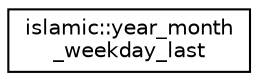 digraph "Graphical Class Hierarchy"
{
 // LATEX_PDF_SIZE
  edge [fontname="Helvetica",fontsize="10",labelfontname="Helvetica",labelfontsize="10"];
  node [fontname="Helvetica",fontsize="10",shape=record];
  rankdir="LR";
  Node0 [label="islamic::year_month\l_weekday_last",height=0.2,width=0.4,color="black", fillcolor="white", style="filled",URL="$classislamic_1_1year__month__weekday__last.html",tooltip=" "];
}
